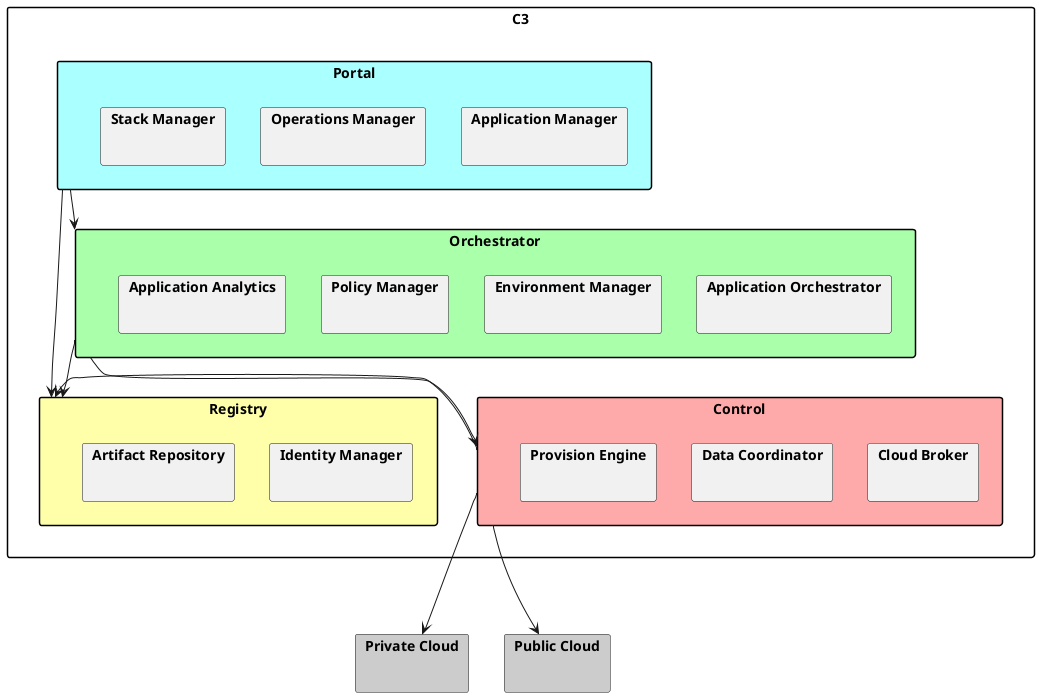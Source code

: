 @startuml

skinparam packageStyle rect

package C3 {
package "Portal" #aaffff {
    package "Application Manager" { }
    package "Operations Manager" { }
    package "Stack Manager" { }
}
package "Orchestrator" #aaffaa {
    package "Application Orchestrator" { }
    package "Environment Manager" { }
    package "Policy Manager" { }
    package "Application Analytics" { }
}
package "Registry" #ffffaa {
    package "Identity Manager" { }
    package "Artifact Repository" { }
}

package "Control" #ffaaaa {
    package "Cloud Broker" { }
    package "Data Coordinator" { }
    package "Provision Engine" { }
}
}

package "Private Cloud" #cccccc {
}

package "Public Cloud"  #cccccc {
}


Portal --> Orchestrator
Portal -> Registry
Orchestrator -> Registry
Orchestrator --> Control

Control ---> "Private Cloud"
Control ---> "Public Cloud"
Control -> "Registry"


@enduml


